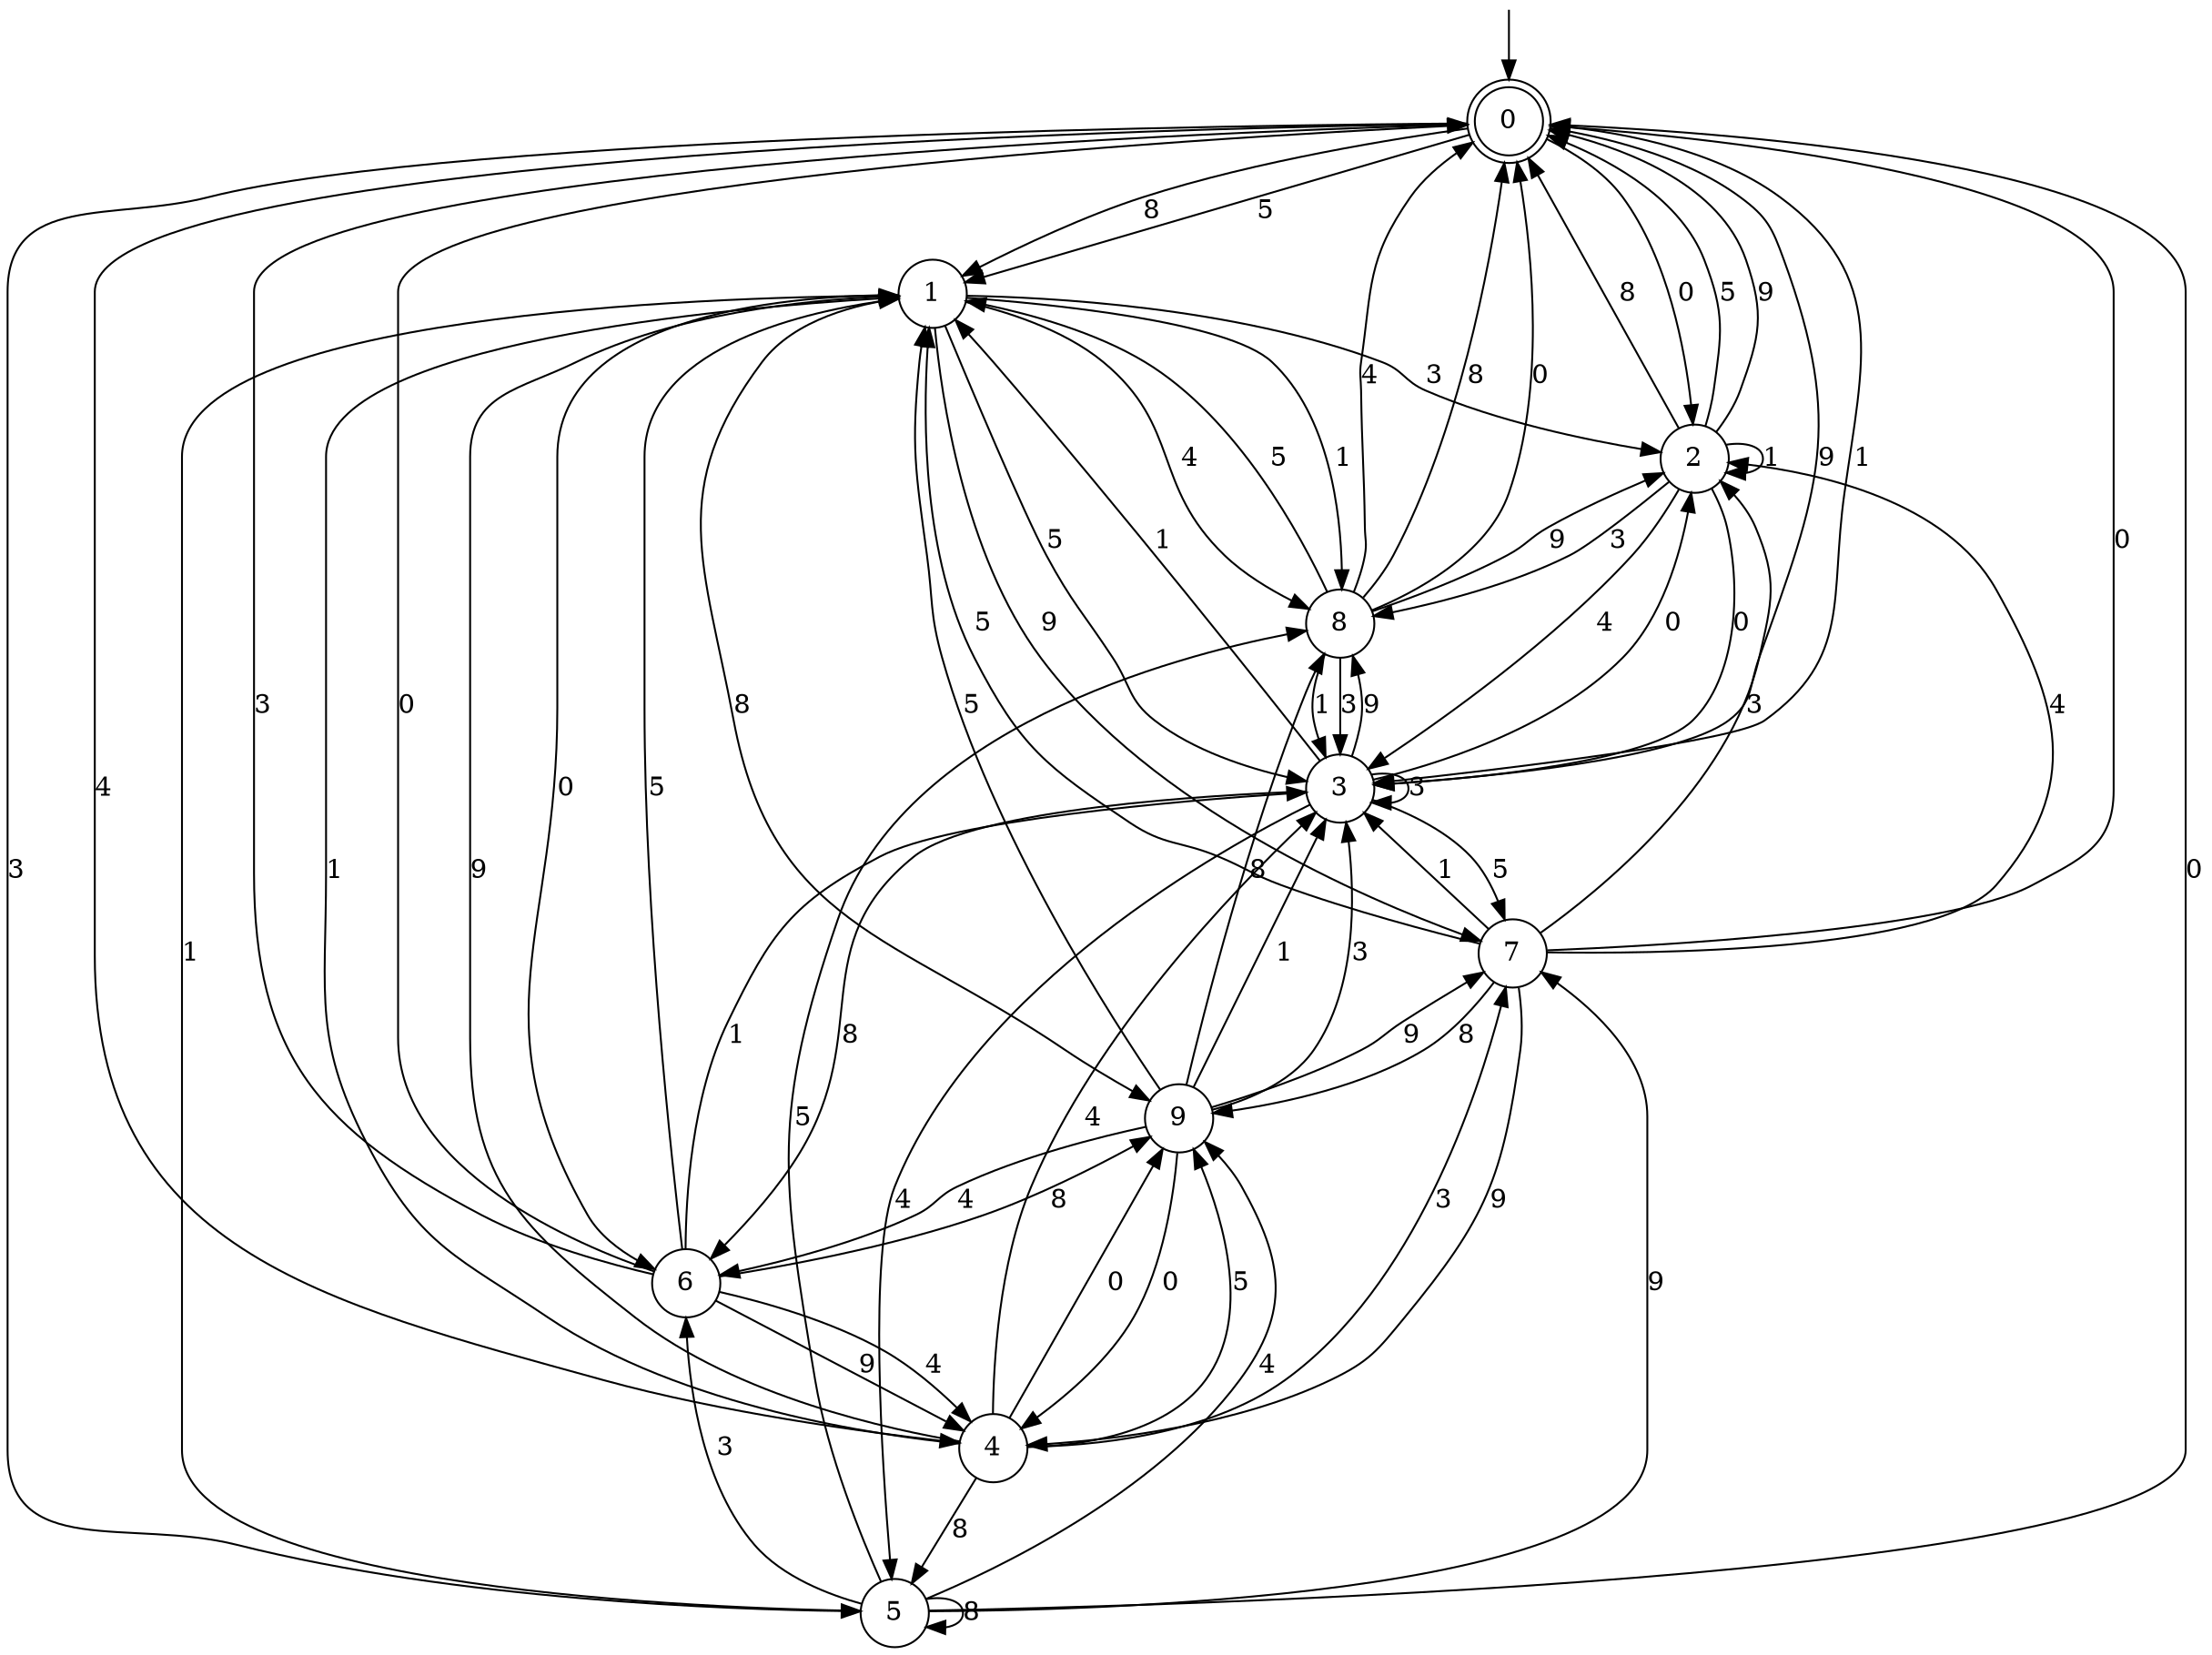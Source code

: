 digraph g {

	s0 [shape="doublecircle" label="0"];
	s1 [shape="circle" label="1"];
	s2 [shape="circle" label="2"];
	s3 [shape="circle" label="3"];
	s4 [shape="circle" label="4"];
	s5 [shape="circle" label="5"];
	s6 [shape="circle" label="6"];
	s7 [shape="circle" label="7"];
	s8 [shape="circle" label="8"];
	s9 [shape="circle" label="9"];
	s0 -> s1 [label="5"];
	s0 -> s2 [label="0"];
	s0 -> s3 [label="9"];
	s0 -> s4 [label="4"];
	s0 -> s5 [label="3"];
	s0 -> s1 [label="8"];
	s0 -> s3 [label="1"];
	s1 -> s3 [label="5"];
	s1 -> s6 [label="0"];
	s1 -> s7 [label="9"];
	s1 -> s8 [label="4"];
	s1 -> s2 [label="3"];
	s1 -> s9 [label="8"];
	s1 -> s8 [label="1"];
	s2 -> s0 [label="5"];
	s2 -> s3 [label="0"];
	s2 -> s0 [label="9"];
	s2 -> s3 [label="4"];
	s2 -> s8 [label="3"];
	s2 -> s0 [label="8"];
	s2 -> s2 [label="1"];
	s3 -> s7 [label="5"];
	s3 -> s2 [label="0"];
	s3 -> s8 [label="9"];
	s3 -> s5 [label="4"];
	s3 -> s3 [label="3"];
	s3 -> s6 [label="8"];
	s3 -> s1 [label="1"];
	s4 -> s9 [label="5"];
	s4 -> s9 [label="0"];
	s4 -> s1 [label="9"];
	s4 -> s3 [label="4"];
	s4 -> s7 [label="3"];
	s4 -> s5 [label="8"];
	s4 -> s1 [label="1"];
	s5 -> s8 [label="5"];
	s5 -> s0 [label="0"];
	s5 -> s7 [label="9"];
	s5 -> s9 [label="4"];
	s5 -> s6 [label="3"];
	s5 -> s5 [label="8"];
	s5 -> s1 [label="1"];
	s6 -> s1 [label="5"];
	s6 -> s0 [label="0"];
	s6 -> s4 [label="9"];
	s6 -> s4 [label="4"];
	s6 -> s0 [label="3"];
	s6 -> s9 [label="8"];
	s6 -> s3 [label="1"];
	s7 -> s1 [label="5"];
	s7 -> s0 [label="0"];
	s7 -> s4 [label="9"];
	s7 -> s2 [label="4"];
	s7 -> s2 [label="3"];
	s7 -> s9 [label="8"];
	s7 -> s3 [label="1"];
	s8 -> s1 [label="5"];
	s8 -> s0 [label="0"];
	s8 -> s2 [label="9"];
	s8 -> s0 [label="4"];
	s8 -> s3 [label="3"];
	s8 -> s0 [label="8"];
	s8 -> s3 [label="1"];
	s9 -> s1 [label="5"];
	s9 -> s4 [label="0"];
	s9 -> s7 [label="9"];
	s9 -> s6 [label="4"];
	s9 -> s3 [label="3"];
	s9 -> s8 [label="8"];
	s9 -> s3 [label="1"];

__start0 [label="" shape="none" width="0" height="0"];
__start0 -> s0;

}

